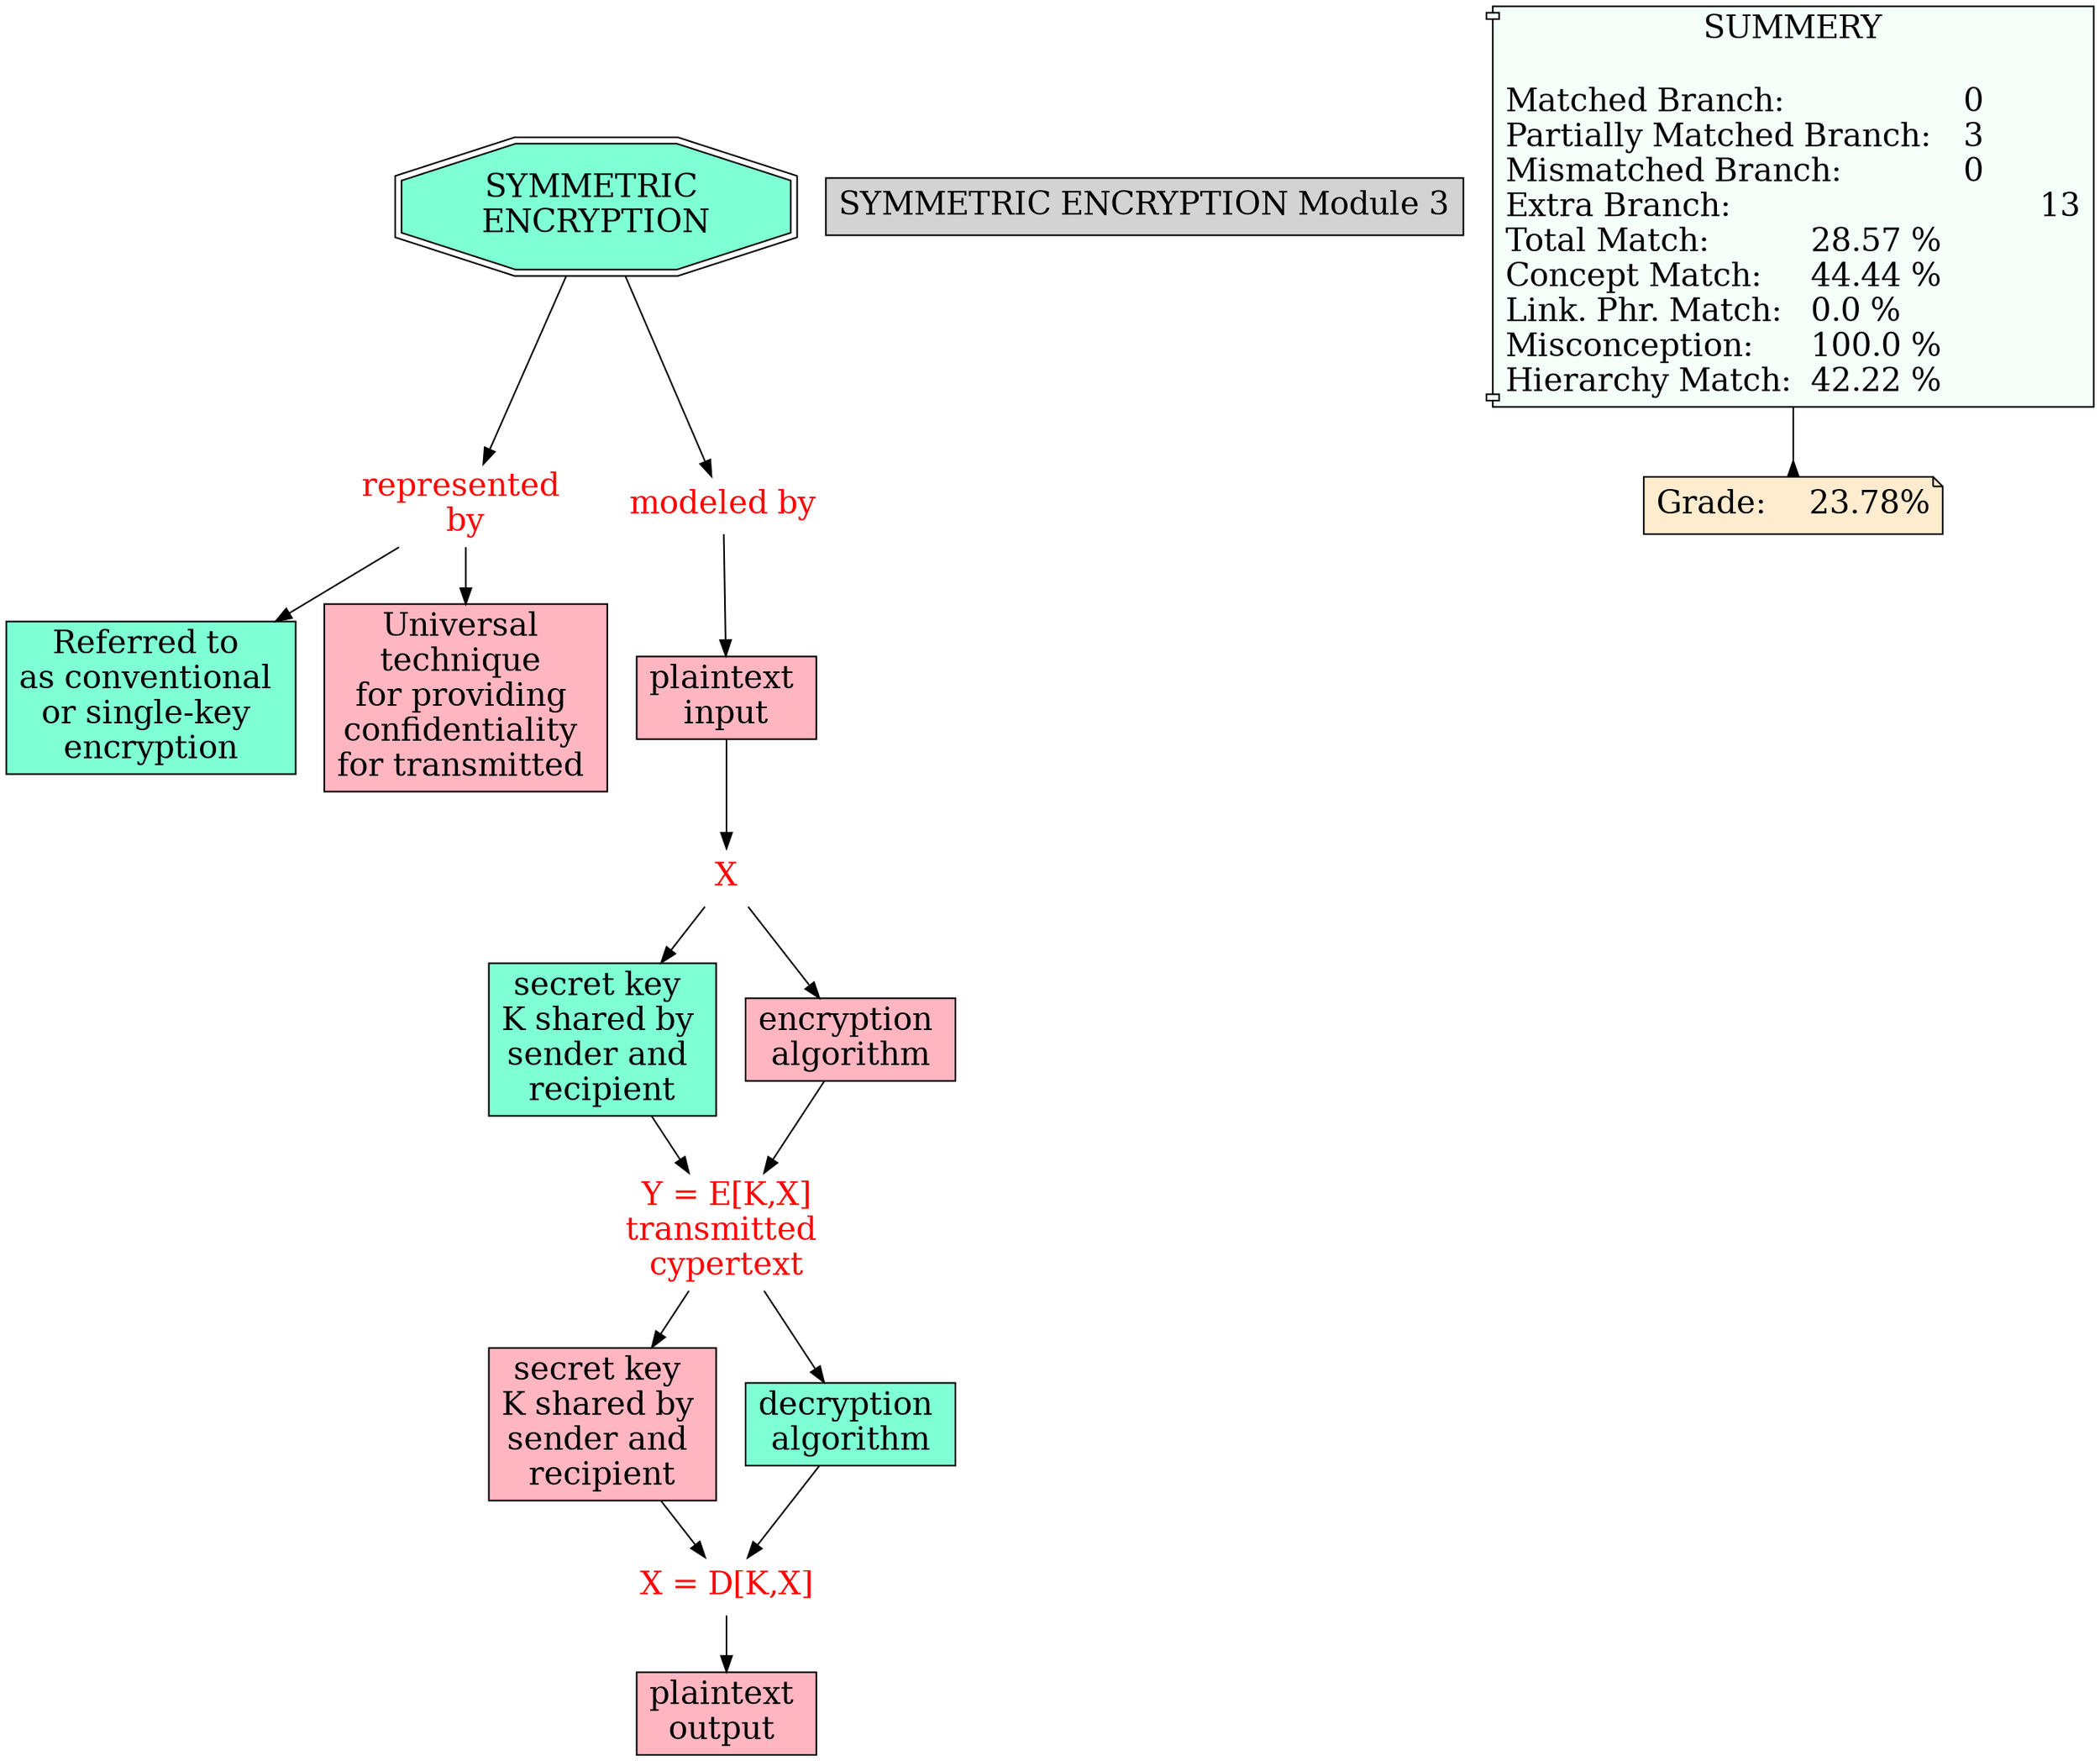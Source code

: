 // The Round Table
digraph {
	"1S433M5P3-1D5R3PZ-BMF" [label="secret key K shared by sender and recipient" Gsplines=true fontsize=20 shape=rect style=filled]
	"1S3Z9GKRV-VWBX41-LX8" [label="SYMMETRIC ENCRYPTION Module 3" Gsplines=true fontsize=20 shape=rect style=filled]
	"1S433JS15-2CHSXYD-BK9" [label="secret key K shared by sender and recipient" Gsplines=true fontsize=20 shape=rect style=filled]
	"1S434J2BP-1J6DX97-C71" [label="represented 
by" Gsplines=true fontcolor=red fontsize=20 shape=none]
	"1S4337KH7-RC2W4X-B7T" [label="Referred to 
as conventional 
or single-key 
encryption" Gsplines=true fillcolor=aquamarine fontsize=20 shape=rect style=filled]
	"1S434J2BP-1J6DX97-C71" -> "1S4337KH7-RC2W4X-B7T" [constraint=true]
	"1S433M5P3-1D5R3PZ-BMF" [label="secret key 
K shared by 
sender and 
recipient" Gsplines=true fillcolor=aquamarine fontsize=20 shape=rect style=filled]
	"1S433RHDF-WXW1FS-BR0" [label=" Y = E[K,X] 
transmitted 
cypertext" Gsplines=true fontcolor=red fontsize=20 shape=none]
	"1S433M5P3-1D5R3PZ-BMF" -> "1S433RHDF-WXW1FS-BR0" [constraint=true]
	"1S434GVK8-1F0N5CN-C5S" [label="SYMMETRIC 
ENCRYPTION" Gsplines=true fillcolor=aquamarine fontsize=20 shape=doubleoctagon style=filled]
	"1S434KTJR-19TM18R-C8N" [label="modeled by
" Gsplines=true fontcolor=red fontsize=20 shape=none]
	"1S434GVK8-1F0N5CN-C5S" -> "1S434KTJR-19TM18R-C8N" [constraint=true]
	"1S434KTJR-19TM18R-C8N" [label="modeled by
" Gsplines=true fontcolor=red fontsize=20 shape=none]
	"1S433HTHG-Z0FM21-BHK" [label="plaintext 
input" Gsplines=true fillcolor="#FFB6C1" fontsize=20 shape=rect style=filled]
	"1S434KTJR-19TM18R-C8N" -> "1S433HTHG-Z0FM21-BHK" [constraint=true]
	"1S434GVK8-1F0N5CN-C5S" [label="SYMMETRIC 
ENCRYPTION" Gsplines=true fillcolor=aquamarine fontsize=20 shape=doubleoctagon style=filled]
	"1S434J2BP-1J6DX97-C71" [label="represented 
by" Gsplines=true fontcolor=red fontsize=20 shape=none]
	"1S434GVK8-1F0N5CN-C5S" -> "1S434J2BP-1J6DX97-C71" [constraint=true]
	"1S433R512-1T1G5VL-BQ9" [label=" X " Gsplines=true fontcolor=red fontsize=20 shape=none]
	"1S433M5P3-1D5R3PZ-BMF" [label="secret key 
K shared by 
sender and 
recipient" Gsplines=true fillcolor=aquamarine fontsize=20 shape=rect style=filled]
	"1S433R512-1T1G5VL-BQ9" -> "1S433M5P3-1D5R3PZ-BMF" [constraint=true]
	"1S434J2BP-1J6DX97-C71" [label="represented 
by" Gsplines=true fontcolor=red fontsize=20 shape=none]
	"1S4337HTC-MJSDVZ-B7P" [label="Universal 
technique 
for providing 
confidentiality 
for transmitted 
" Gsplines=true fillcolor="#FFB6C1" fontsize=20 shape=rect style=filled]
	"1S434J2BP-1J6DX97-C71" -> "1S4337HTC-MJSDVZ-B7P" [constraint=true]
	"1S433JS15-2CHSXYD-BK9" [label="secret key 
K shared by 
sender and 
recipient" Gsplines=true fillcolor="#FFB6C1" fontsize=20 shape=rect style=filled]
	"1S433RXQR-HDJTV1-BRR" [label=" X = D[K,X] 
" Gsplines=true fontcolor=red fontsize=20 shape=none]
	"1S433JS15-2CHSXYD-BK9" -> "1S433RXQR-HDJTV1-BRR" [constraint=true]
	"1S433RHDF-WXW1FS-BR0" [label=" Y = E[K,X] 
transmitted 
cypertext" Gsplines=true fontcolor=red fontsize=20 shape=none]
	"1S433JS15-2CHSXYD-BK9" [label="secret key 
K shared by 
sender and 
recipient" Gsplines=true fillcolor="#FFB6C1" fontsize=20 shape=rect style=filled]
	"1S433RHDF-WXW1FS-BR0" -> "1S433JS15-2CHSXYD-BK9" [constraint=true]
	"1S433RXQR-HDJTV1-BRR" [label=" X = D[K,X] 
" Gsplines=true fontcolor=red fontsize=20 shape=none]
	"1S433KPNC-10S6D2P-BLT" [label="plaintext 
output " Gsplines=true fillcolor="#FFB6C1" fontsize=20 shape=rect style=filled]
	"1S433RXQR-HDJTV1-BRR" -> "1S433KPNC-10S6D2P-BLT" [constraint=true]
	"1S433RHDF-WXW1FS-BR0" [label=" Y = E[K,X] 
transmitted 
cypertext" Gsplines=true fontcolor=red fontsize=20 shape=none]
	"1S4342JFM-14SBC9F-BZ5" [label="decryption 
algorithm" Gsplines=true fillcolor=aquamarine fontsize=20 shape=rect style=filled]
	"1S433RHDF-WXW1FS-BR0" -> "1S4342JFM-14SBC9F-BZ5" [constraint=true]
	"1S4342JFM-14SBC9F-BZ5" [label="decryption 
algorithm" Gsplines=true fillcolor=aquamarine fontsize=20 shape=rect style=filled]
	"1S433RXQR-HDJTV1-BRR" [label=" X = D[K,X] 
" Gsplines=true fontcolor=red fontsize=20 shape=none]
	"1S4342JFM-14SBC9F-BZ5" -> "1S433RXQR-HDJTV1-BRR" [constraint=true]
	"1S433HTHG-Z0FM21-BHK" [label="plaintext 
input" Gsplines=true fillcolor="#FFB6C1" fontsize=20 shape=rect style=filled]
	"1S433R512-1T1G5VL-BQ9" [label=" X " Gsplines=true fontcolor=red fontsize=20 shape=none]
	"1S433HTHG-Z0FM21-BHK" -> "1S433R512-1T1G5VL-BQ9" [constraint=true]
	"1S433R512-1T1G5VL-BQ9" [label=" X " Gsplines=true fontcolor=red fontsize=20 shape=none]
	"1S433X0FF-D3XQQ6-BV2" [label="encryption 
algorithm" Gsplines=true fillcolor="#FFB6C1" fontsize=20 shape=rect style=filled]
	"1S433R512-1T1G5VL-BQ9" -> "1S433X0FF-D3XQQ6-BV2" [constraint=true]
	"1S433X0FF-D3XQQ6-BV2" [label="encryption 
algorithm" Gsplines=true fillcolor="#FFB6C1" fontsize=20 shape=rect style=filled]
	"1S433RHDF-WXW1FS-BR0" [label=" Y = E[K,X] 
transmitted 
cypertext" Gsplines=true fontcolor=red fontsize=20 shape=none]
	"1S433X0FF-D3XQQ6-BV2" -> "1S433RHDF-WXW1FS-BR0" [constraint=true]
	Stat [label="SUMMERY

Matched Branch:			0\lPartially Matched Branch:	3\lMismatched Branch:		0\lExtra Branch:				13\lTotal Match:		28.57 %\lConcept Match:	44.44 %\lLink. Phr. Match:	0.0 %\lMisconception:	100.0 %\lHierarchy Match:	42.22 %\l" Gsplines=true fillcolor="#F5FFFA" fontsize=20 shape=component style=filled]
	Grade [label="Grade:	23.78%" Gsplines=true fillcolor="#FFEBCD" fontsize=20 shape=note style=filled]
	Stat -> Grade [arrowhead=inv color=black constraint=true]
}
